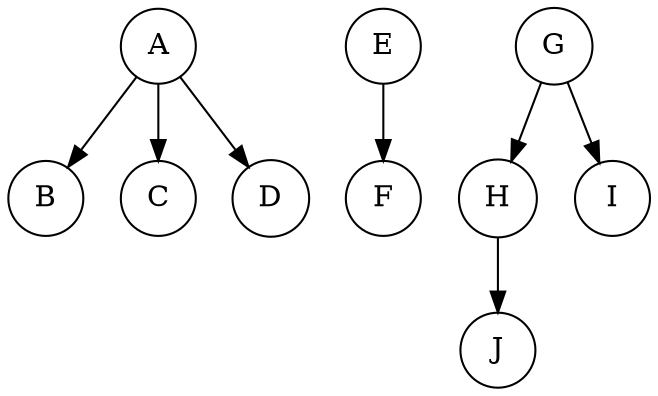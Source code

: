 digraph
{
	1->2;
	1->3;
	1->4;

	5->6;

	7->8;
	7->9;
	8->10;

	10[shape="circle",label="J"];
	8[shape="circle",label="H"];
	9[shape="circle",label="I"];
	7[shape="circle",label="G"];
	6[shape="circle",label="F"];
	5[shape="circle",label="E"];
	2[shape="circle",label="B"];
	3[shape="circle",label="C"];
	4[shape="circle",label="D"];
	1[shape="circle",label="A"];
}
